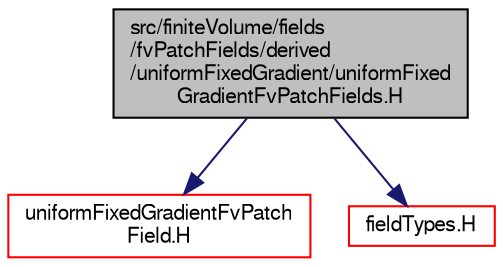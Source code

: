 digraph "src/finiteVolume/fields/fvPatchFields/derived/uniformFixedGradient/uniformFixedGradientFvPatchFields.H"
{
  bgcolor="transparent";
  edge [fontname="FreeSans",fontsize="10",labelfontname="FreeSans",labelfontsize="10"];
  node [fontname="FreeSans",fontsize="10",shape=record];
  Node1 [label="src/finiteVolume/fields\l/fvPatchFields/derived\l/uniformFixedGradient/uniformFixed\lGradientFvPatchFields.H",height=0.2,width=0.4,color="black", fillcolor="grey75", style="filled" fontcolor="black"];
  Node1 -> Node2 [color="midnightblue",fontsize="10",style="solid",fontname="FreeSans"];
  Node2 [label="uniformFixedGradientFvPatch\lField.H",height=0.2,width=0.4,color="red",URL="$a05042.html"];
  Node1 -> Node3 [color="midnightblue",fontsize="10",style="solid",fontname="FreeSans"];
  Node3 [label="fieldTypes.H",height=0.2,width=0.4,color="red",URL="$a07492.html",tooltip="Include the header files for all the primitive types that Fields are instantiated for..."];
}
